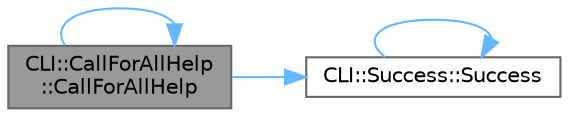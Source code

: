 digraph "CLI::CallForAllHelp::CallForAllHelp"
{
 // LATEX_PDF_SIZE
  bgcolor="transparent";
  edge [fontname=Helvetica,fontsize=10,labelfontname=Helvetica,labelfontsize=10];
  node [fontname=Helvetica,fontsize=10,shape=box,height=0.2,width=0.4];
  rankdir="LR";
  Node1 [id="Node000001",label="CLI::CallForAllHelp\l::CallForAllHelp",height=0.2,width=0.4,color="gray40", fillcolor="grey60", style="filled", fontcolor="black",tooltip=" "];
  Node1 -> Node1 [id="edge1_Node000001_Node000001",color="steelblue1",style="solid",tooltip=" "];
  Node1 -> Node2 [id="edge2_Node000001_Node000002",color="steelblue1",style="solid",tooltip=" "];
  Node2 [id="Node000002",label="CLI::Success::Success",height=0.2,width=0.4,color="grey40", fillcolor="white", style="filled",URL="$class_c_l_i_1_1_success.html#a02f2a27312e4e1464b1613f2b36073cc",tooltip=" "];
  Node2 -> Node2 [id="edge3_Node000002_Node000002",color="steelblue1",style="solid",tooltip=" "];
}
